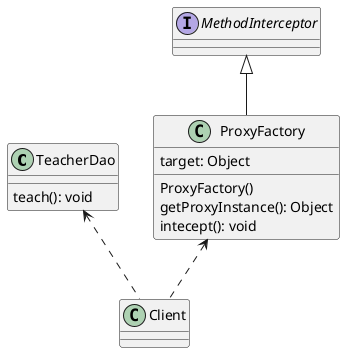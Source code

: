 @startuml
class TeacherDao{
teach(): void
}
class ProxyFactory{
target: Object
ProxyFactory()
getProxyInstance(): Object
intecept(): void
}
interface MethodInterceptor
class Client

MethodInterceptor <|--ProxyFactory
ProxyFactory <.. Client
TeacherDao <.. Client


@enduml

